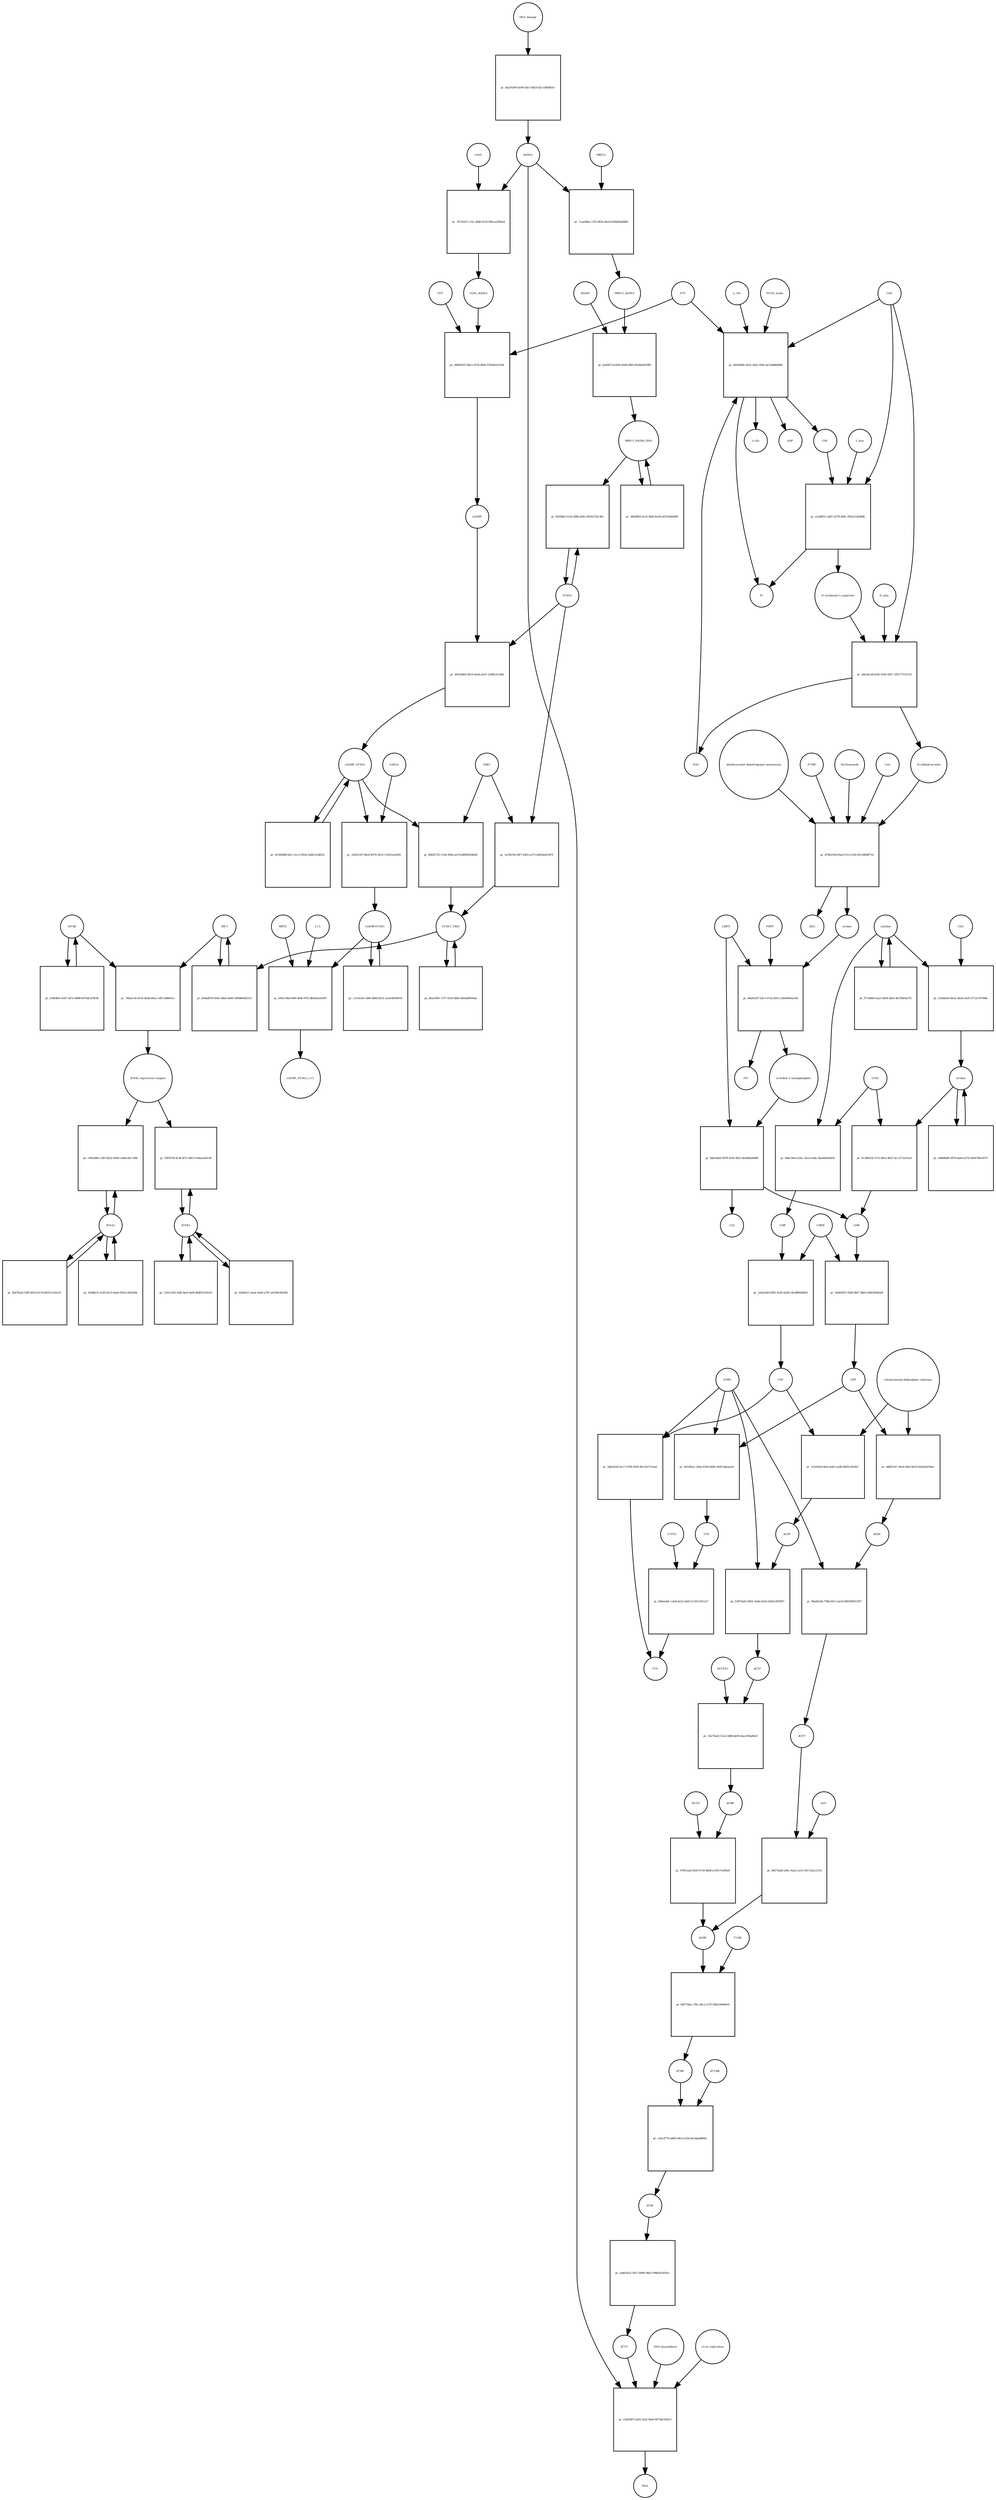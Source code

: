 strict digraph  {
"NF-kB" [annotation="urn_miriam_obo.go_GO%3A0071159", bipartite=0, cls=complex, fontsize=4, label="NF-kB", shape=circle];
"pr_74faece8-8154-4ad6-b61a-1df7c8d6831e" [annotation="", bipartite=1, cls=process, fontsize=4, label="pr_74faece8-8154-4ad6-b61a-1df7c8d6831e", shape=square];
"IFNB1 expression complex" [annotation="", bipartite=0, cls=complex, fontsize=4, label="IFNB1 expression complex", shape=circle];
IRF3 [annotation="urn_miriam_hgnc_6118|urn_miriam_uniprot_Q14653|urn_miriam_ensembl_ENSG00000126456|urn_miriam_refseq_NM_001571|urn_miriam_hgnc.symbol_IRF3|urn_miriam_ncbigene_3661", bipartite=0, cls="macromolecule multimer", fontsize=4, label=IRF3, shape=circle];
dCDP [annotation="urn_miriam_obo.chebi_CHEBI%3A28846", bipartite=0, cls="simple chemical", fontsize=4, label=dCDP, shape=circle];
"pr_b3876a02-0832-4e9a-b2a6-b242a3f305f7" [annotation="", bipartite=1, cls=process, fontsize=4, label="pr_b3876a02-0832-4e9a-b2a6-b242a3f305f7", shape=square];
dCTP [annotation="urn_miriam_obo.chebi_CHEBI%3A16311", bipartite=0, cls="simple chemical", fontsize=4, label=dCTP, shape=circle];
NME1 [annotation="urn_miriam_uniprot_P15531|urn_miriam_hgnc_7849", bipartite=0, cls=macromolecule, fontsize=4, label=NME1, shape=circle];
uridine [annotation="urn_miriam_obo.chebi_CHEBI%3A16704", bipartite=0, cls="simple chemical", fontsize=4, label=uridine, shape=circle];
"pr_8c386a54-7e7a-48e2-8b07-4cc377ee91a6" [annotation="", bipartite=1, cls=process, fontsize=4, label="pr_8c386a54-7e7a-48e2-8b07-4cc377ee91a6", shape=square];
UMP [annotation="urn_miriam_obo.chebi_CHEBI%3A57865", bipartite=0, cls="simple chemical", fontsize=4, label=UMP, shape=circle];
UCK2 [annotation="urn_miriam_uniprot_Q9HA47|urn_miriam_hgnc_HGNC%3A12562", bipartite=0, cls=macromolecule, fontsize=4, label=UCK2, shape=circle];
"orotidine 5'-monophosphate" [annotation="urn_miriam_obo.chebi_CHEBI%3A15842", bipartite=0, cls="simple chemical", fontsize=4, label="orotidine 5'-monophosphate", shape=circle];
"pr_bfbe5bb6-0978-4185-8fe2-4fa9bbeb6f88" [annotation="", bipartite=1, cls=process, fontsize=4, label="pr_bfbe5bb6-0978-4185-8fe2-4fa9bbeb6f88", shape=square];
UMPS [annotation="urn_miriam_ncbigene_7372|urn_miriam_refseq_NM_000373|urn_miriam_hgnc.symbol_UMPS|urn_miriam_hgnc_12563|urn_miriam_ensembl_ENSG00000114491|urn_miriam_uniprot_P11172", bipartite=0, cls="macromolecule multimer", fontsize=4, label=UMPS, shape=circle];
CO2 [annotation="urn_miriam_obo.chebi_CHEBI%3A16526", bipartite=0, cls="simple chemical", fontsize=4, label=CO2, shape=circle];
UTP [annotation="urn_miriam_obo.chebi_CHEBI%3A15713", bipartite=0, cls="simple chemical", fontsize=4, label=UTP, shape=circle];
"pr_b94ae4dc-ca6d-4a23-a0d3-2c18123512e7" [annotation="", bipartite=1, cls=process, fontsize=4, label="pr_b94ae4dc-ca6d-4a23-a0d3-2c18123512e7", shape=square];
CTP [annotation="urn_miriam_obo.chebi_CHEBI%3A17677", bipartite=0, cls="simple chemical", fontsize=4, label=CTP, shape=circle];
CTPS1 [annotation="urn_miriam_hgnc_HGNC%3A2519|urn_miriam_uniprot_P17812", bipartite=0, cls=macromolecule, fontsize=4, label=CTPS1, shape=circle];
UDP [annotation="urn_miriam_obo.chebi_CHEBI%3A17659", bipartite=0, cls="simple chemical", fontsize=4, label=UDP, shape=circle];
"pr_dd683167-40e9-49ef-b619-9d2fafb238ec" [annotation="", bipartite=1, cls=process, fontsize=4, label="pr_dd683167-40e9-49ef-b619-9d2fafb238ec", shape=square];
dUDP [annotation="urn_miriam_obo.chebi_CHEBI%3A28850", bipartite=0, cls="simple chemical", fontsize=4, label=dUDP, shape=circle];
"ribonucleoside-diphosphate reductase" [annotation="urn_miriam_brenda_1.17.4.1|urn_miriam_obo.go_GO%3A0005971", bipartite=0, cls=complex, fontsize=4, label="ribonucleoside-diphosphate reductase", shape=circle];
IFNB1 [annotation="urn_miriam_ensembl_ENSG00000171855|urn_miriam_hgnc.symbol_IFNB1|urn_miriam_hgnc_5434|urn_miriam_uniprot_P01574|urn_miriam_refseq_NM_002176|urn_miriam_ncbigene_3456", bipartite=0, cls=macromolecule, fontsize=4, label=IFNB1, shape=circle];
"pr_f2ff4700-4cdf-4f15-96f3-f10dacb50c48" [annotation="", bipartite=1, cls=process, fontsize=4, label="pr_f2ff4700-4cdf-4f15-96f3-f10dacb50c48", shape=square];
"pr_5e9b9587-4360-4bf7-9bf6-e66f56f04ed9" [annotation="", bipartite=1, cls=process, fontsize=4, label="pr_5e9b9587-4360-4bf7-9bf6-e66f56f04ed9", shape=square];
CMPK [annotation="urn_miriam_uniprot_P30085|urn_miriam_hgnc_HGNC%3A18170", bipartite=0, cls=macromolecule, fontsize=4, label=CMPK, shape=circle];
"cGAMP-STING" [annotation="", bipartite=0, cls=complex, fontsize=4, label="cGAMP-STING", shape=circle];
"pr_c151b341-44f6-4b6d-8251-eea4383f4916" [annotation="", bipartite=1, cls=process, fontsize=4, label="pr_c151b341-44f6-4b6d-8251-eea4383f4916", shape=square];
IFNA1 [annotation="urn_miriam_hgnc.symbol_IFNA1|urn_miriam_ncbigene_3439|urn_miriam_refseq_NM_024013|urn_miriam_uniprot_P01562|urn_miriam_hgnc_5417|urn_miriam_ensembl_ENSG00000197919", bipartite=0, cls=macromolecule, fontsize=4, label=IFNA1, shape=circle];
"pr_c09e386e-53f5-4b32-9009-cb0bc40c749b" [annotation="", bipartite=1, cls=process, fontsize=4, label="pr_c09e386e-53f5-4b32-9009-cb0bc40c749b", shape=square];
"pr_a8d68d0b-f879-4ab0-a97d-4564789e3075" [annotation="", bipartite=1, cls=process, fontsize=4, label="pr_a8d68d0b-f879-4ab0-a97d-4564789e3075", shape=square];
CDP [annotation="urn_miriam_obo.chebi_CHEBI%3A17239", bipartite=0, cls="simple chemical", fontsize=4, label=CDP, shape=circle];
"pr_21b105ef-bfa4-4a81-a2d8-4f0f5c9f20e7" [annotation="", bipartite=1, cls=process, fontsize=4, label="pr_21b105ef-bfa4-4a81-a2d8-4f0f5c9f20e7", shape=square];
"pr_5db26203-8c17-479f-9543-69c5b37314a6" [annotation="", bipartite=1, cls=process, fontsize=4, label="pr_5db26203-8c17-479f-9543-69c5b37314a6", shape=square];
dTDP [annotation="urn_miriam_obo.chebi_CHEBI%3A18075", bipartite=0, cls="simple chemical", fontsize=4, label=dTDP, shape=circle];
"pr_a4403a52-5027-4996-94e9-398d5d7d1fea" [annotation="", bipartite=1, cls=process, fontsize=4, label="pr_a4403a52-5027-4996-94e9-398d5d7d1fea", shape=square];
dTTP [annotation="urn_miriam_obo.chebi_CHEBI%3A18077", bipartite=0, cls="simple chemical", fontsize=4, label=dTTP, shape=circle];
CMP [annotation="urn_miriam_obo.chebi_CHEBI%3A17361", bipartite=0, cls="simple chemical", fontsize=4, label=CMP, shape=circle];
"pr_a5a4c0d3-f681-4e45-ab20-c8c088648826" [annotation="", bipartite=1, cls=process, fontsize=4, label="pr_a5a4c0d3-f681-4e45-ab20-c8c088648826", shape=square];
dUMP [annotation="urn_miriam_obo.chebi_CHEBI%3A17622", bipartite=0, cls="simple chemical", fontsize=4, label=dUMP, shape=circle];
"pr_b8575dac-1fb1-40c2-a57f-93ba1d644fe0" [annotation="", bipartite=1, cls=process, fontsize=4, label="pr_b8575dac-1fb1-40c2-a57f-93ba1d644fe0", shape=square];
dTMP [annotation="urn_miriam_obo.chebi_CHEBI%3A17013", bipartite=0, cls="simple chemical", fontsize=4, label=dTMP, shape=circle];
TYMS [annotation="urn_miriam_uniprot_P04818|urn_miriam_hgnc_HGNC%3A12441", bipartite=0, cls=macromolecule, fontsize=4, label=TYMS, shape=circle];
dsDNA [annotation="urn_miriam_obo.chebi_CHEBI%3A75909", bipartite=0, cls="simple chemical", fontsize=4, label=dsDNA, shape=circle];
"pr_e2d1087f-ad52-43af-99a9-84736cf3f0c5" [annotation="", bipartite=1, cls=process, fontsize=4, label="pr_e2d1087f-ad52-43af-99a9-84736cf3f0c5", shape=square];
DNA [annotation="", bipartite=0, cls="nucleic acid feature", fontsize=4, label=DNA, shape=circle];
"DNA biosynthesis" [annotation="urn_miriam_obo.go_GO%3A0071897", bipartite=0, cls=phenotype, fontsize=4, label="DNA biosynthesis", shape=circle];
"virus replication" [annotation="urn_miriam_obo.go_GO%3A0019079", bipartite=0, cls=phenotype, fontsize=4, label="virus replication", shape=circle];
MRE11_RAD50_DNA [annotation="", bipartite=0, cls=complex, fontsize=4, label=MRE11_RAD50_DNA, shape=circle];
"pr_3d668f02-bc2f-4bfd-be58-ef51f54b9d08" [annotation="", bipartite=1, cls=process, fontsize=4, label="pr_3d668f02-bc2f-4bfd-be58-ef51f54b9d08", shape=square];
"pr_55e76e42-51e2-4868-b838-8eec858af6e9" [annotation="", bipartite=1, cls=process, fontsize=4, label="pr_55e76e42-51e2-4868-b838-8eec858af6e9", shape=square];
dCMP [annotation="urn_miriam_obo.chebi_CHEBI%3A15918", bipartite=0, cls="simple chemical", fontsize=4, label=dCMP, shape=circle];
DCTPP1 [annotation="urn_miriam_uniprot_Q9H773|urn_miriam_hgnc_HGNC%3A28777", bipartite=0, cls=macromolecule, fontsize=4, label=DCTPP1, shape=circle];
"pr_02bfde11-beaf-4a40-a791-e4164cf683d9" [annotation="", bipartite=1, cls=process, fontsize=4, label="pr_02bfde11-beaf-4a40-a791-e4164cf683d9", shape=square];
"pr_1201c034-24df-4aef-9a9f-d6df01616cb3" [annotation="", bipartite=1, cls=process, fontsize=4, label="pr_1201c034-24df-4aef-9a9f-d6df01616cb3", shape=square];
ATP [annotation="urn_miriam_obo.chebi_CHEBI%3A15422", bipartite=0, cls="simple chemical", fontsize=4, label=ATP, shape=circle];
"pr_06893597-48e3-4756-8b9e-f7b3d610276d" [annotation="", bipartite=1, cls=process, fontsize=4, label="pr_06893597-48e3-4756-8b9e-f7b3d610276d", shape=square];
GTP [annotation="urn_miriam_obo.chebi_CHEBI%3A15996", bipartite=0, cls="simple chemical", fontsize=4, label=GTP, shape=circle];
cGAMP [annotation="urn_miriam_obo.chebi_CHEBI%3A75947", bipartite=0, cls="simple chemical", fontsize=4, label=cGAMP, shape=circle];
cGAS_dsDNA [annotation=urn_miriam_pubmed_28363908, bipartite=0, cls=complex, fontsize=4, label=cGAS_dsDNA, shape=circle];
cytidine [annotation="urn_miriam_obo.chebi_CHEBI%3A17562", bipartite=0, cls="simple chemical", fontsize=4, label=cytidine, shape=circle];
"pr_dddc36ee-83ec-45cb-b2de-3bad464efd54" [annotation="", bipartite=1, cls=process, fontsize=4, label="pr_dddc36ee-83ec-45cb-b2de-3bad464efd54", shape=square];
"pr_403e5b64-40c9-4a4d-a4c9-12df9e1fc4b6" [annotation="", bipartite=1, cls=process, fontsize=4, label="pr_403e5b64-40c9-4a4d-a4c9-12df9e1fc4b6", shape=square];
STING [annotation=urn_miriam_uniprot_Q86WV6, bipartite=0, cls="macromolecule multimer", fontsize=4, label=STING, shape=circle];
cGAMP_STING [annotation="urn_miriam_obo.go_GO%3A1990231", bipartite=0, cls=complex, fontsize=4, label=cGAMP_STING, shape=circle];
"L-Gln" [annotation="urn_miriam_obo.chebi_CHEBI%3A18050", bipartite=0, cls="simple chemical", fontsize=4, label="L-Gln", shape=circle];
"pr_9b26009e-0ed1-4d32-944f-da15dd8fd898" [annotation="", bipartite=1, cls=process, fontsize=4, label="pr_9b26009e-0ed1-4d32-944f-da15dd8fd898", shape=square];
CAP [annotation="urn_miriam_obo.chebi_CHEBI%3A17672", bipartite=0, cls="simple chemical", fontsize=4, label=CAP, shape=circle];
CAD [annotation="urn_miriam_refseq_NM_001306079|urn_miriam_hgnc_1424|urn_miriam_hgnc.symbol_CAD|urn_miriam_uniprot_P27708|urn_miriam_ncbigene_790|urn_miriam_ensembl_ENSG00000084774", bipartite=0, cls=macromolecule, fontsize=4, label=CAD, shape=circle];
HCO3_minus [annotation="urn_miriam_obo.chebi_CHEBI%3A17544", bipartite=0, cls="simple chemical", fontsize=4, label=HCO3_minus, shape=circle];
H2O [annotation="urn_miriam_obo.chebi_CHEBI%3A15377", bipartite=0, cls="simple chemical", fontsize=4, label=H2O, shape=circle];
"L-Glu" [annotation="urn_miriam_obo.chebi_CHEBI%3A16015", bipartite=0, cls="simple chemical", fontsize=4, label="L-Glu", shape=circle];
ADP [annotation="urn_miriam_obo.chebi_CHEBI%3A16761", bipartite=0, cls="simple chemical", fontsize=4, label=ADP, shape=circle];
Pi [annotation="urn_miriam_obo.chebi_CHEBI%3A18367", bipartite=0, cls="simple chemical", fontsize=4, label=Pi, shape=circle];
"pr_0014f0a1-249a-4504-b48d-364514beaa3d" [annotation="", bipartite=1, cls=process, fontsize=4, label="pr_0014f0a1-249a-4504-b48d-364514beaa3d", shape=square];
"N-carbamoyl-L-aspartate" [annotation="urn_miriam_obo.chebi_CHEBI%3A32814", bipartite=0, cls="simple chemical", fontsize=4, label="N-carbamoyl-L-aspartate", shape=circle];
"pr_3de24ca8-bc82-4282-b827-395177515130" [annotation="", bipartite=1, cls=process, fontsize=4, label="pr_3de24ca8-bc82-4282-b827-395177515130", shape=square];
"(S)-dihydroorotate" [annotation="urn_miriam_obo.chebi_CHEBI%3A30864", bipartite=0, cls="simple chemical", fontsize=4, label="(S)-dihydroorotate", shape=circle];
H_plus [annotation="urn_miriam_obo.chebi_CHEBI%3A15378", bipartite=0, cls="simple chemical", fontsize=4, label=H_plus, shape=circle];
"pr_018fdfe0-4597-447a-9688-6074dcd76f38" [annotation="", bipartite=1, cls=process, fontsize=4, label="pr_018fdfe0-4597-447a-9688-6074dcd76f38", shape=square];
"pr_41fdbe2f-e1d6-4a13-a6a6-950ce30a5494" [annotation="", bipartite=1, cls=process, fontsize=4, label="pr_41fdbe2f-e1d6-4a13-a6a6-950ce30a5494", shape=square];
TBK1 [annotation="urn_miriam_hgnc.symbol_TBK1|urn_miriam_ensembl_ENSG00000183735|urn_miriam_uniprot_Q9UHD2|urn_miriam_refseq_NM_013254|urn_miriam_hgnc_11584|urn_miriam_ncbigene_29110", bipartite=0, cls=macromolecule, fontsize=4, label=TBK1, shape=circle];
"pr_89a92752-c55b-4946-aa7d-b8999d34fa6f" [annotation="", bipartite=1, cls=process, fontsize=4, label="pr_89a92752-c55b-4946-aa7d-b8999d34fa6f", shape=square];
STING_TBK1 [annotation=urn_miriam_pubmed_30842653, bipartite=0, cls=complex, fontsize=4, label=STING_TBK1, shape=circle];
"pr_f020bbcf-fcb5-4f8b-b08c-692427d2c40c" [annotation="", bipartite=1, cls=process, fontsize=4, label="pr_f020bbcf-fcb5-4f8b-b08c-692427d2c40c", shape=square];
"pr_9b07faa0-53f0-4052-b274-b83311c0ec61" [annotation="", bipartite=1, cls=process, fontsize=4, label="pr_9b07faa0-53f0-4052-b274-b83311c0ec61", shape=square];
"pr_1f574247-c33c-4fd9-b150-90fcea5f8eb4" [annotation="", bipartite=1, cls=process, fontsize=4, label="pr_1f574247-c33c-4fd9-b150-90fcea5f8eb4", shape=square];
cGAS [annotation="urn_miriam_ensembl_ENSG00000164430|urn_miriam_hgnc_21367|urn_miriam_ncbigene_115004|urn_miriam_uniprot_Q8N884|urn_miriam_hgnc.symbol_CGAS|urn_miriam_refseq_NM_138441", bipartite=0, cls=macromolecule, fontsize=4, label=cGAS, shape=circle];
"pr_dfea3961-17f7-4319-8fbf-e6b0a8f604ad" [annotation="", bipartite=1, cls=process, fontsize=4, label="pr_dfea3961-17f7-4319-8fbf-e6b0a8f604ad", shape=square];
orotate [annotation="urn_miriam_obo.chebi_CHEBI%3A30839", bipartite=0, cls="simple chemical", fontsize=4, label=orotate, shape=circle];
"pr_4da01e87-b5c1-475a-8255-22b4409eac68" [annotation="", bipartite=1, cls=process, fontsize=4, label="pr_4da01e87-b5c1-475a-8255-22b4409eac68", shape=square];
PRPP [annotation="urn_miriam_obo.chebi_CHEBI%3A17111", bipartite=0, cls="simple chemical", fontsize=4, label=PRPP, shape=circle];
PPi [annotation="urn_miriam_obo.chebi_CHEBI%3A18361", bipartite=0, cls="simple chemical", fontsize=4, label=PPi, shape=circle];
"pr_f7c58bf0-2aa3-4692-8b1f-4fcf59e4a7f3" [annotation="", bipartite=1, cls=process, fontsize=4, label="pr_f7c58bf0-2aa3-4692-8b1f-4fcf59e4a7f3", shape=square];
"pr_494ad97d-8541-4dbe-be80-2906860d2313" [annotation="", bipartite=1, cls=process, fontsize=4, label="pr_494ad97d-8541-4dbe-be80-2906860d2313", shape=square];
"pr_d11b9d8b-b0cc-41c5-993d-5a80c25dfb32" [annotation="", bipartite=1, cls=process, fontsize=4, label="pr_d11b9d8b-b0cc-41c5-993d-5a80c25dfb32", shape=square];
RAD50 [annotation="urn_miriam_ncbigene_10111|urn_miriam_refseq_NM_005732|urn_miriam_uniprot_Q92878|urn_miriam_hgnc.symbol_RAD50|urn_miriam_ensembl_ENSG00000113522|urn_miriam_hgnc_9816", bipartite=0, cls="macromolecule multimer", fontsize=4, label=RAD50, shape=circle];
"pr_bad5871d-6f44-4049-89f0-f02d0a4f1088" [annotation="", bipartite=1, cls=process, fontsize=4, label="pr_bad5871d-6f44-4049-89f0-f02d0a4f1088", shape=square];
MRE11_dsDNA [annotation="urn_miriam_obo.go_GO%3A0003690", bipartite=0, cls=complex, fontsize=4, label=MRE11_dsDNA, shape=circle];
"pr_d76b193d-85ab-47e3-a1fb-f01c689df71d" [annotation="", bipartite=1, cls=process, fontsize=4, label="pr_d76b193d-85ab-47e3-a1fb-f01c689df71d", shape=square];
"dihydroorotate dehydrogenase holoenzyme" [annotation="urn_miriam_ncbigene_1723|urn_miriam_hgnc_HGNC%3A2867|urn_miriam_hgnc.symbol_DHODH", bipartite=0, cls="simple chemical", fontsize=4, label="dihydroorotate dehydrogenase holoenzyme", shape=circle];
P1788 [annotation=urn_miriam_pubmed_31740051, bipartite=0, cls="simple chemical", fontsize=4, label=P1788, shape=circle];
Teriflunomide [annotation=urn_miriam_drugbank_DB08880, bipartite=0, cls="simple chemical", fontsize=4, label=Teriflunomide, shape=circle];
CoQ [annotation="urn_miriam_obo.chebi_CHEBI%3A16389", bipartite=0, cls="simple chemical", fontsize=4, label=CoQ, shape=circle];
QH2 [annotation="urn_miriam_obo.chebi_CHEBI%3A17976", bipartite=0, cls="simple chemical", fontsize=4, label=QH2, shape=circle];
"pr_9babb2dd-758d-4411-ba1b-9bb039031587" [annotation="", bipartite=1, cls=process, fontsize=4, label="pr_9babb2dd-758d-4411-ba1b-9bb039031587", shape=square];
dUTP [annotation="urn_miriam_obo.chebi_CHEBI%3A17625", bipartite=0, cls="simple chemical", fontsize=4, label=dUTP, shape=circle];
"pr_21b44d19-0e2a-4b34-a629-2712c5f709de" [annotation="", bipartite=1, cls=process, fontsize=4, label="pr_21b44d19-0e2a-4b34-a629-2712c5f709de", shape=square];
CDA [annotation="urn_miriam_uniprot_P32320|urn_miriam_ncbigene_978|urn_miriam_refseq_NM_001785|urn_miriam_ensembl_ENSG00000158825|urn_miriam_hgnc.symbol_CDA|urn_miriam_hgnc_1712", bipartite=0, cls=macromolecule, fontsize=4, label=CDA, shape=circle];
"pr_9d574ad4-a90c-4ea2-a231-60113a2c2154" [annotation="", bipartite=1, cls=process, fontsize=4, label="pr_9d574ad4-a90c-4ea2-a231-60113a2c2154", shape=square];
DUT [annotation="urn_miriam_hgnc_HGNC%3A3078|urn_miriam_uniprot_P33316", bipartite=0, cls=macromolecule, fontsize=4, label=DUT, shape=circle];
"pr_e947c6bd-60f9-4bdf-97f3-d8426e2635f5" [annotation="", bipartite=1, cls=process, fontsize=4, label="pr_e947c6bd-60f9-4bdf-97f3-d8426e2635f5", shape=square];
LC3 [annotation="", bipartite=0, cls=macromolecule, fontsize=4, label=LC3, shape=circle];
cGAMP_STING_LC3 [annotation="", bipartite=0, cls=complex, fontsize=4, label=cGAMP_STING_LC3, shape=circle];
WIPI2 [annotation="urn_miriam_refseq_NM_015610|urn_miriam_hgnc_32225|urn_miriam_hgnc.symbol_WIPI2|urn_miriam_ensembl_ENSG00000157954|urn_miriam_ncbigene_26100|urn_miriam_uniprot_Q9Y4P8", bipartite=0, cls=macromolecule, fontsize=4, label=WIPI2, shape=circle];
"pr_a2ed6f51-ab97-4379-b94c-993a21d296d6" [annotation="", bipartite=1, cls=process, fontsize=4, label="pr_a2ed6f51-ab97-4379-b94c-993a21d296d6", shape=square];
"L-Asp" [annotation="urn_miriam_obo.chebi_CHEBI%3A29991", bipartite=0, cls="simple chemical", fontsize=4, label="L-Asp", shape=circle];
"pr_7caad8ae-12f5-463e-8eed-f03bb6ba888d" [annotation="", bipartite=1, cls=process, fontsize=4, label="pr_7caad8ae-12f5-463e-8eed-f03bb6ba888d", shape=square];
MRE11 [annotation="urn_miriam_hgnc.symbol_MRE11|urn_miriam_ncbigene_4361|urn_miriam_uniprot_P49959|urn_miriam_ensembl_ENSG00000020922|urn_miriam_refseq_NM_005591|urn_miriam_hgnc_7230", bipartite=0, cls="macromolecule multimer", fontsize=4, label=MRE11, shape=circle];
"pr_c2bcd776-b406-44e5-a55b-be1dded8f60c" [annotation="", bipartite=1, cls=process, fontsize=4, label="pr_c2bcd776-b406-44e5-a55b-be1dded8f60c", shape=square];
dTYMK [annotation="urn_miriam_uniprot_P23919|urn_miriam_hgnc_HGNC%3A3061", bipartite=0, cls=macromolecule, fontsize=4, label=dTYMK, shape=circle];
"pr_1d29c567-84c8-4074-95c6-11fd31eeb381" [annotation="", bipartite=1, cls=process, fontsize=4, label="pr_1d29c567-84c8-4074-95c6-11fd31eeb381", shape=square];
SAR1A [annotation="urn_miriam_uniprot_Q9NR31|urn_miriam_ensembl_ENSG00000079332|urn_miriam_hgnc_10534|urn_miriam_hgnc.symbol_SAR1A|urn_miriam_refseq_NM_001142648|urn_miriam_ncbigene_56681", bipartite=0, cls=macromolecule, fontsize=4, label=SAR1A, shape=circle];
"pr_1a33619e-bff7-45b5-a575-ab924eb1507f" [annotation="", bipartite=1, cls=process, fontsize=4, label="pr_1a33619e-bff7-45b5-a575-ab924eb1507f", shape=square];
"pr_6aa18240-bc68-43a7-bd53-62c1afb6851e" [annotation="", bipartite=1, cls=process, fontsize=4, label="pr_6aa18240-bc68-43a7-bd53-62c1afb6851e", shape=square];
"DNA damage" [annotation="", bipartite=0, cls=phenotype, fontsize=4, label="DNA damage", shape=circle];
"pr_97851ae6-f420-4724-8d68-ec9317e246e9" [annotation="", bipartite=1, cls=process, fontsize=4, label="pr_97851ae6-f420-4724-8d68-ec9317e246e9", shape=square];
DCTD [annotation="urn_miriam_uniprot_P32321|urn_miriam_hgnc_HGNC%3A2710", bipartite=0, cls=macromolecule, fontsize=4, label=DCTD, shape=circle];
"NF-kB" -> "pr_74faece8-8154-4ad6-b61a-1df7c8d6831e"  [annotation="", interaction_type=consumption];
"NF-kB" -> "pr_018fdfe0-4597-447a-9688-6074dcd76f38"  [annotation="", interaction_type=consumption];
"pr_74faece8-8154-4ad6-b61a-1df7c8d6831e" -> "IFNB1 expression complex"  [annotation="", interaction_type=production];
"IFNB1 expression complex" -> "pr_f2ff4700-4cdf-4f15-96f3-f10dacb50c48"  [annotation=urn_miriam_pubmed_20610653, interaction_type=stimulation];
"IFNB1 expression complex" -> "pr_c09e386e-53f5-4b32-9009-cb0bc40c749b"  [annotation=urn_miriam_pubmed_16979567, interaction_type=stimulation];
IRF3 -> "pr_74faece8-8154-4ad6-b61a-1df7c8d6831e"  [annotation="", interaction_type=consumption];
IRF3 -> "pr_494ad97d-8541-4dbe-be80-2906860d2313"  [annotation="", interaction_type=consumption];
dCDP -> "pr_b3876a02-0832-4e9a-b2a6-b242a3f305f7"  [annotation="", interaction_type=consumption];
"pr_b3876a02-0832-4e9a-b2a6-b242a3f305f7" -> dCTP  [annotation="", interaction_type=production];
dCTP -> "pr_55e76e42-51e2-4868-b838-8eec858af6e9"  [annotation="", interaction_type=consumption];
NME1 -> "pr_b3876a02-0832-4e9a-b2a6-b242a3f305f7"  [annotation=urn_miriam_pubmed_17827303, interaction_type=catalysis];
NME1 -> "pr_5db26203-8c17-479f-9543-69c5b37314a6"  [annotation=urn_miriam_pubmed_28458037, interaction_type=catalysis];
NME1 -> "pr_0014f0a1-249a-4504-b48d-364514beaa3d"  [annotation=urn_miriam_pubmed_28458037, interaction_type=catalysis];
NME1 -> "pr_9babb2dd-758d-4411-ba1b-9bb039031587"  [annotation=urn_miriam_pubmed_17827303, interaction_type=catalysis];
uridine -> "pr_8c386a54-7e7a-48e2-8b07-4cc377ee91a6"  [annotation="", interaction_type=consumption];
uridine -> "pr_a8d68d0b-f879-4ab0-a97d-4564789e3075"  [annotation="", interaction_type=consumption];
"pr_8c386a54-7e7a-48e2-8b07-4cc377ee91a6" -> UMP  [annotation="", interaction_type=production];
UMP -> "pr_5e9b9587-4360-4bf7-9bf6-e66f56f04ed9"  [annotation="", interaction_type=consumption];
UCK2 -> "pr_8c386a54-7e7a-48e2-8b07-4cc377ee91a6"  [annotation=urn_miriam_pubmed_15130468, interaction_type=catalysis];
UCK2 -> "pr_dddc36ee-83ec-45cb-b2de-3bad464efd54"  [annotation=urn_miriam_pubmed_15130468, interaction_type=catalysis];
"orotidine 5'-monophosphate" -> "pr_bfbe5bb6-0978-4185-8fe2-4fa9bbeb6f88"  [annotation="", interaction_type=consumption];
"pr_bfbe5bb6-0978-4185-8fe2-4fa9bbeb6f88" -> UMP  [annotation="", interaction_type=production];
"pr_bfbe5bb6-0978-4185-8fe2-4fa9bbeb6f88" -> CO2  [annotation="", interaction_type=production];
UMPS -> "pr_bfbe5bb6-0978-4185-8fe2-4fa9bbeb6f88"  [annotation=urn_miriam_reactome_REACT_1698, interaction_type=catalysis];
UMPS -> "pr_4da01e87-b5c1-475a-8255-22b4409eac68"  [annotation=urn_miriam_reactome_REACT_1698, interaction_type=catalysis];
UTP -> "pr_b94ae4dc-ca6d-4a23-a0d3-2c18123512e7"  [annotation="", interaction_type=consumption];
"pr_b94ae4dc-ca6d-4a23-a0d3-2c18123512e7" -> CTP  [annotation="", interaction_type=production];
CTPS1 -> "pr_b94ae4dc-ca6d-4a23-a0d3-2c18123512e7"  [annotation=urn_miriam_pubmed_5411547, interaction_type=catalysis];
UDP -> "pr_dd683167-40e9-49ef-b619-9d2fafb238ec"  [annotation="", interaction_type=consumption];
UDP -> "pr_0014f0a1-249a-4504-b48d-364514beaa3d"  [annotation="", interaction_type=consumption];
"pr_dd683167-40e9-49ef-b619-9d2fafb238ec" -> dUDP  [annotation="", interaction_type=production];
dUDP -> "pr_9babb2dd-758d-4411-ba1b-9bb039031587"  [annotation="", interaction_type=consumption];
"ribonucleoside-diphosphate reductase" -> "pr_dd683167-40e9-49ef-b619-9d2fafb238ec"  [annotation=urn_miriam_pubmed_24809024, interaction_type=catalysis];
"ribonucleoside-diphosphate reductase" -> "pr_21b105ef-bfa4-4a81-a2d8-4f0f5c9f20e7"  [annotation=urn_miriam_pubmed_24809024, interaction_type=catalysis];
IFNB1 -> "pr_f2ff4700-4cdf-4f15-96f3-f10dacb50c48"  [annotation="", interaction_type=consumption];
IFNB1 -> "pr_02bfde11-beaf-4a40-a791-e4164cf683d9"  [annotation="", interaction_type=consumption];
IFNB1 -> "pr_1201c034-24df-4aef-9a9f-d6df01616cb3"  [annotation="", interaction_type=consumption];
"pr_f2ff4700-4cdf-4f15-96f3-f10dacb50c48" -> IFNB1  [annotation="", interaction_type=production];
"pr_5e9b9587-4360-4bf7-9bf6-e66f56f04ed9" -> UDP  [annotation="", interaction_type=production];
CMPK -> "pr_5e9b9587-4360-4bf7-9bf6-e66f56f04ed9"  [annotation=urn_miriam_pubmed_10462544, interaction_type=catalysis];
CMPK -> "pr_a5a4c0d3-f681-4e45-ab20-c8c088648826"  [annotation=urn_miriam_pubmed_10462544, interaction_type=catalysis];
"cGAMP-STING" -> "pr_c151b341-44f6-4b6d-8251-eea4383f4916"  [annotation="", interaction_type=consumption];
"cGAMP-STING" -> "pr_e947c6bd-60f9-4bdf-97f3-d8426e2635f5"  [annotation="", interaction_type=consumption];
"pr_c151b341-44f6-4b6d-8251-eea4383f4916" -> "cGAMP-STING"  [annotation="", interaction_type=production];
IFNA1 -> "pr_c09e386e-53f5-4b32-9009-cb0bc40c749b"  [annotation="", interaction_type=consumption];
IFNA1 -> "pr_41fdbe2f-e1d6-4a13-a6a6-950ce30a5494"  [annotation="", interaction_type=consumption];
IFNA1 -> "pr_9b07faa0-53f0-4052-b274-b83311c0ec61"  [annotation="", interaction_type=consumption];
"pr_c09e386e-53f5-4b32-9009-cb0bc40c749b" -> IFNA1  [annotation="", interaction_type=production];
"pr_a8d68d0b-f879-4ab0-a97d-4564789e3075" -> uridine  [annotation="", interaction_type=production];
CDP -> "pr_21b105ef-bfa4-4a81-a2d8-4f0f5c9f20e7"  [annotation="", interaction_type=consumption];
CDP -> "pr_5db26203-8c17-479f-9543-69c5b37314a6"  [annotation="", interaction_type=consumption];
"pr_21b105ef-bfa4-4a81-a2d8-4f0f5c9f20e7" -> dCDP  [annotation="", interaction_type=production];
"pr_5db26203-8c17-479f-9543-69c5b37314a6" -> CTP  [annotation="", interaction_type=production];
dTDP -> "pr_a4403a52-5027-4996-94e9-398d5d7d1fea"  [annotation="", interaction_type=consumption];
"pr_a4403a52-5027-4996-94e9-398d5d7d1fea" -> dTTP  [annotation="", interaction_type=production];
dTTP -> "pr_e2d1087f-ad52-43af-99a9-84736cf3f0c5"  [annotation="", interaction_type=consumption];
CMP -> "pr_a5a4c0d3-f681-4e45-ab20-c8c088648826"  [annotation="", interaction_type=consumption];
"pr_a5a4c0d3-f681-4e45-ab20-c8c088648826" -> CDP  [annotation="", interaction_type=production];
dUMP -> "pr_b8575dac-1fb1-40c2-a57f-93ba1d644fe0"  [annotation="", interaction_type=consumption];
"pr_b8575dac-1fb1-40c2-a57f-93ba1d644fe0" -> dTMP  [annotation="", interaction_type=production];
dTMP -> "pr_c2bcd776-b406-44e5-a55b-be1dded8f60c"  [annotation="", interaction_type=consumption];
TYMS -> "pr_b8575dac-1fb1-40c2-a57f-93ba1d644fe0"  [annotation=urn_miriam_pubmed_3099389, interaction_type=catalysis];
dsDNA -> "pr_e2d1087f-ad52-43af-99a9-84736cf3f0c5"  [annotation="", interaction_type=consumption];
dsDNA -> "pr_1f574247-c33c-4fd9-b150-90fcea5f8eb4"  [annotation="", interaction_type=consumption];
dsDNA -> "pr_7caad8ae-12f5-463e-8eed-f03bb6ba888d"  [annotation="", interaction_type=consumption];
"pr_e2d1087f-ad52-43af-99a9-84736cf3f0c5" -> DNA  [annotation="", interaction_type=production];
"DNA biosynthesis" -> "pr_e2d1087f-ad52-43af-99a9-84736cf3f0c5"  [annotation="", interaction_type=catalysis];
"virus replication" -> "pr_e2d1087f-ad52-43af-99a9-84736cf3f0c5"  [annotation="", interaction_type=inhibition];
MRE11_RAD50_DNA -> "pr_3d668f02-bc2f-4bfd-be58-ef51f54b9d08"  [annotation="", interaction_type=consumption];
MRE11_RAD50_DNA -> "pr_f020bbcf-fcb5-4f8b-b08c-692427d2c40c"  [annotation=urn_miriam_pubmed_23388631, interaction_type=catalysis];
"pr_3d668f02-bc2f-4bfd-be58-ef51f54b9d08" -> MRE11_RAD50_DNA  [annotation="", interaction_type=production];
"pr_55e76e42-51e2-4868-b838-8eec858af6e9" -> dCMP  [annotation="", interaction_type=production];
dCMP -> "pr_97851ae6-f420-4724-8d68-ec9317e246e9"  [annotation="", interaction_type=consumption];
DCTPP1 -> "pr_55e76e42-51e2-4868-b838-8eec858af6e9"  [annotation=urn_miriam_pubmed_13788541, interaction_type=catalysis];
"pr_02bfde11-beaf-4a40-a791-e4164cf683d9" -> IFNB1  [annotation="", interaction_type=production];
"pr_1201c034-24df-4aef-9a9f-d6df01616cb3" -> IFNB1  [annotation="", interaction_type=production];
ATP -> "pr_06893597-48e3-4756-8b9e-f7b3d610276d"  [annotation="", interaction_type=consumption];
ATP -> "pr_9b26009e-0ed1-4d32-944f-da15dd8fd898"  [annotation="", interaction_type=consumption];
"pr_06893597-48e3-4756-8b9e-f7b3d610276d" -> cGAMP  [annotation="", interaction_type=production];
GTP -> "pr_06893597-48e3-4756-8b9e-f7b3d610276d"  [annotation="", interaction_type=consumption];
cGAMP -> "pr_403e5b64-40c9-4a4d-a4c9-12df9e1fc4b6"  [annotation="", interaction_type=consumption];
cGAS_dsDNA -> "pr_06893597-48e3-4756-8b9e-f7b3d610276d"  [annotation=urn_miriam_pubmed_29622565, interaction_type=catalysis];
cytidine -> "pr_dddc36ee-83ec-45cb-b2de-3bad464efd54"  [annotation="", interaction_type=consumption];
cytidine -> "pr_f7c58bf0-2aa3-4692-8b1f-4fcf59e4a7f3"  [annotation="", interaction_type=consumption];
cytidine -> "pr_21b44d19-0e2a-4b34-a629-2712c5f709de"  [annotation="", interaction_type=consumption];
"pr_dddc36ee-83ec-45cb-b2de-3bad464efd54" -> CMP  [annotation="", interaction_type=production];
"pr_403e5b64-40c9-4a4d-a4c9-12df9e1fc4b6" -> cGAMP_STING  [annotation="", interaction_type=production];
STING -> "pr_403e5b64-40c9-4a4d-a4c9-12df9e1fc4b6"  [annotation="", interaction_type=consumption];
STING -> "pr_f020bbcf-fcb5-4f8b-b08c-692427d2c40c"  [annotation="", interaction_type=consumption];
STING -> "pr_1a33619e-bff7-45b5-a575-ab924eb1507f"  [annotation="", interaction_type=consumption];
cGAMP_STING -> "pr_89a92752-c55b-4946-aa7d-b8999d34fa6f"  [annotation="", interaction_type=consumption];
cGAMP_STING -> "pr_d11b9d8b-b0cc-41c5-993d-5a80c25dfb32"  [annotation="", interaction_type=consumption];
cGAMP_STING -> "pr_1d29c567-84c8-4074-95c6-11fd31eeb381"  [annotation="", interaction_type=consumption];
"L-Gln" -> "pr_9b26009e-0ed1-4d32-944f-da15dd8fd898"  [annotation="", interaction_type=consumption];
"pr_9b26009e-0ed1-4d32-944f-da15dd8fd898" -> CAP  [annotation="", interaction_type=production];
"pr_9b26009e-0ed1-4d32-944f-da15dd8fd898" -> "L-Glu"  [annotation="", interaction_type=production];
"pr_9b26009e-0ed1-4d32-944f-da15dd8fd898" -> ADP  [annotation="", interaction_type=production];
"pr_9b26009e-0ed1-4d32-944f-da15dd8fd898" -> Pi  [annotation="", interaction_type=production];
CAP -> "pr_a2ed6f51-ab97-4379-b94c-993a21d296d6"  [annotation="", interaction_type=consumption];
CAD -> "pr_9b26009e-0ed1-4d32-944f-da15dd8fd898"  [annotation=urn_miriam_reactome_REACT_73577, interaction_type=catalysis];
CAD -> "pr_3de24ca8-bc82-4282-b827-395177515130"  [annotation=urn_miriam_reactome_REACT_1698, interaction_type=catalysis];
CAD -> "pr_a2ed6f51-ab97-4379-b94c-993a21d296d6"  [annotation=urn_miriam_reactome_REACT_1698, interaction_type=catalysis];
HCO3_minus -> "pr_9b26009e-0ed1-4d32-944f-da15dd8fd898"  [annotation="", interaction_type=consumption];
H2O -> "pr_9b26009e-0ed1-4d32-944f-da15dd8fd898"  [annotation="", interaction_type=consumption];
"pr_0014f0a1-249a-4504-b48d-364514beaa3d" -> UTP  [annotation="", interaction_type=production];
"N-carbamoyl-L-aspartate" -> "pr_3de24ca8-bc82-4282-b827-395177515130"  [annotation="", interaction_type=consumption];
"pr_3de24ca8-bc82-4282-b827-395177515130" -> "(S)-dihydroorotate"  [annotation="", interaction_type=production];
"pr_3de24ca8-bc82-4282-b827-395177515130" -> H2O  [annotation="", interaction_type=production];
"(S)-dihydroorotate" -> "pr_d76b193d-85ab-47e3-a1fb-f01c689df71d"  [annotation="", interaction_type=consumption];
H_plus -> "pr_3de24ca8-bc82-4282-b827-395177515130"  [annotation="", interaction_type=consumption];
"pr_018fdfe0-4597-447a-9688-6074dcd76f38" -> "NF-kB"  [annotation="", interaction_type=production];
"pr_41fdbe2f-e1d6-4a13-a6a6-950ce30a5494" -> IFNA1  [annotation="", interaction_type=production];
TBK1 -> "pr_89a92752-c55b-4946-aa7d-b8999d34fa6f"  [annotation="", interaction_type=consumption];
TBK1 -> "pr_1a33619e-bff7-45b5-a575-ab924eb1507f"  [annotation="", interaction_type=consumption];
"pr_89a92752-c55b-4946-aa7d-b8999d34fa6f" -> STING_TBK1  [annotation="", interaction_type=production];
STING_TBK1 -> "pr_dfea3961-17f7-4319-8fbf-e6b0a8f604ad"  [annotation="", interaction_type=consumption];
STING_TBK1 -> "pr_494ad97d-8541-4dbe-be80-2906860d2313"  [annotation="urn_miriam_pubmed_22394562|urn_miriam_pubmed_25636800", interaction_type=catalysis];
"pr_f020bbcf-fcb5-4f8b-b08c-692427d2c40c" -> STING  [annotation="", interaction_type=production];
"pr_9b07faa0-53f0-4052-b274-b83311c0ec61" -> IFNA1  [annotation="", interaction_type=production];
"pr_1f574247-c33c-4fd9-b150-90fcea5f8eb4" -> cGAS_dsDNA  [annotation="", interaction_type=production];
cGAS -> "pr_1f574247-c33c-4fd9-b150-90fcea5f8eb4"  [annotation="", interaction_type=consumption];
"pr_dfea3961-17f7-4319-8fbf-e6b0a8f604ad" -> STING_TBK1  [annotation="", interaction_type=production];
orotate -> "pr_4da01e87-b5c1-475a-8255-22b4409eac68"  [annotation="", interaction_type=consumption];
"pr_4da01e87-b5c1-475a-8255-22b4409eac68" -> "orotidine 5'-monophosphate"  [annotation="", interaction_type=production];
"pr_4da01e87-b5c1-475a-8255-22b4409eac68" -> PPi  [annotation="", interaction_type=production];
PRPP -> "pr_4da01e87-b5c1-475a-8255-22b4409eac68"  [annotation="", interaction_type=consumption];
"pr_f7c58bf0-2aa3-4692-8b1f-4fcf59e4a7f3" -> cytidine  [annotation="", interaction_type=production];
"pr_494ad97d-8541-4dbe-be80-2906860d2313" -> IRF3  [annotation="", interaction_type=production];
"pr_d11b9d8b-b0cc-41c5-993d-5a80c25dfb32" -> cGAMP_STING  [annotation="", interaction_type=production];
RAD50 -> "pr_bad5871d-6f44-4049-89f0-f02d0a4f1088"  [annotation="", interaction_type=consumption];
"pr_bad5871d-6f44-4049-89f0-f02d0a4f1088" -> MRE11_RAD50_DNA  [annotation="", interaction_type=production];
MRE11_dsDNA -> "pr_bad5871d-6f44-4049-89f0-f02d0a4f1088"  [annotation="", interaction_type=consumption];
"pr_d76b193d-85ab-47e3-a1fb-f01c689df71d" -> orotate  [annotation="", interaction_type=production];
"pr_d76b193d-85ab-47e3-a1fb-f01c689df71d" -> QH2  [annotation="", interaction_type=production];
"dihydroorotate dehydrogenase holoenzyme" -> "pr_d76b193d-85ab-47e3-a1fb-f01c689df71d"  [annotation="urn_miriam_reactome_REACT_1698|urn_miriam_doi_10.1101%2F2020.03.11.983056", interaction_type=catalysis];
P1788 -> "pr_d76b193d-85ab-47e3-a1fb-f01c689df71d"  [annotation="urn_miriam_reactome_REACT_1698|urn_miriam_doi_10.1101%2F2020.03.11.983056", interaction_type=inhibition];
Teriflunomide -> "pr_d76b193d-85ab-47e3-a1fb-f01c689df71d"  [annotation="urn_miriam_reactome_REACT_1698|urn_miriam_doi_10.1101%2F2020.03.11.983056", interaction_type=inhibition];
CoQ -> "pr_d76b193d-85ab-47e3-a1fb-f01c689df71d"  [annotation="", interaction_type=consumption];
"pr_9babb2dd-758d-4411-ba1b-9bb039031587" -> dUTP  [annotation="", interaction_type=production];
dUTP -> "pr_9d574ad4-a90c-4ea2-a231-60113a2c2154"  [annotation="", interaction_type=consumption];
"pr_21b44d19-0e2a-4b34-a629-2712c5f709de" -> uridine  [annotation="", interaction_type=production];
CDA -> "pr_21b44d19-0e2a-4b34-a629-2712c5f709de"  [annotation="urn_miriam_pubmed_7923172|urn_miriam_pubmed_15689149", interaction_type=catalysis];
"pr_9d574ad4-a90c-4ea2-a231-60113a2c2154" -> dUMP  [annotation="", interaction_type=production];
DUT -> "pr_9d574ad4-a90c-4ea2-a231-60113a2c2154"  [annotation=urn_miriam_pubmed_18837522, interaction_type=catalysis];
"pr_e947c6bd-60f9-4bdf-97f3-d8426e2635f5" -> cGAMP_STING_LC3  [annotation="", interaction_type=production];
LC3 -> "pr_e947c6bd-60f9-4bdf-97f3-d8426e2635f5"  [annotation="", interaction_type=consumption];
WIPI2 -> "pr_e947c6bd-60f9-4bdf-97f3-d8426e2635f5"  [annotation=urn_miriam_pubmed_30842662, interaction_type=catalysis];
"pr_a2ed6f51-ab97-4379-b94c-993a21d296d6" -> "N-carbamoyl-L-aspartate"  [annotation="", interaction_type=production];
"pr_a2ed6f51-ab97-4379-b94c-993a21d296d6" -> Pi  [annotation="", interaction_type=production];
"L-Asp" -> "pr_a2ed6f51-ab97-4379-b94c-993a21d296d6"  [annotation="", interaction_type=consumption];
"pr_7caad8ae-12f5-463e-8eed-f03bb6ba888d" -> MRE11_dsDNA  [annotation="", interaction_type=production];
MRE11 -> "pr_7caad8ae-12f5-463e-8eed-f03bb6ba888d"  [annotation="", interaction_type=consumption];
"pr_c2bcd776-b406-44e5-a55b-be1dded8f60c" -> dTDP  [annotation="", interaction_type=production];
dTYMK -> "pr_c2bcd776-b406-44e5-a55b-be1dded8f60c"  [annotation=urn_miriam_pubmed_8024690, interaction_type=catalysis];
"pr_1d29c567-84c8-4074-95c6-11fd31eeb381" -> "cGAMP-STING"  [annotation="", interaction_type=production];
SAR1A -> "pr_1d29c567-84c8-4074-95c6-11fd31eeb381"  [annotation="urn_miriam_doi_10.1038%2Fs41586-019-1006-9", interaction_type=catalysis];
"pr_1a33619e-bff7-45b5-a575-ab924eb1507f" -> STING_TBK1  [annotation="", interaction_type=production];
"pr_6aa18240-bc68-43a7-bd53-62c1afb6851e" -> dsDNA  [annotation="", interaction_type=production];
"DNA damage" -> "pr_6aa18240-bc68-43a7-bd53-62c1afb6851e"  [annotation="urn_miriam_doi_10.1016%2Fj.ejmech.2019.111855", interaction_type=stimulation];
"pr_97851ae6-f420-4724-8d68-ec9317e246e9" -> dUMP  [annotation="", interaction_type=production];
DCTD -> "pr_97851ae6-f420-4724-8d68-ec9317e246e9"  [annotation="urn_miriam_doi_10.1074%2Fjbc.M114.617720", interaction_type=catalysis];
}
